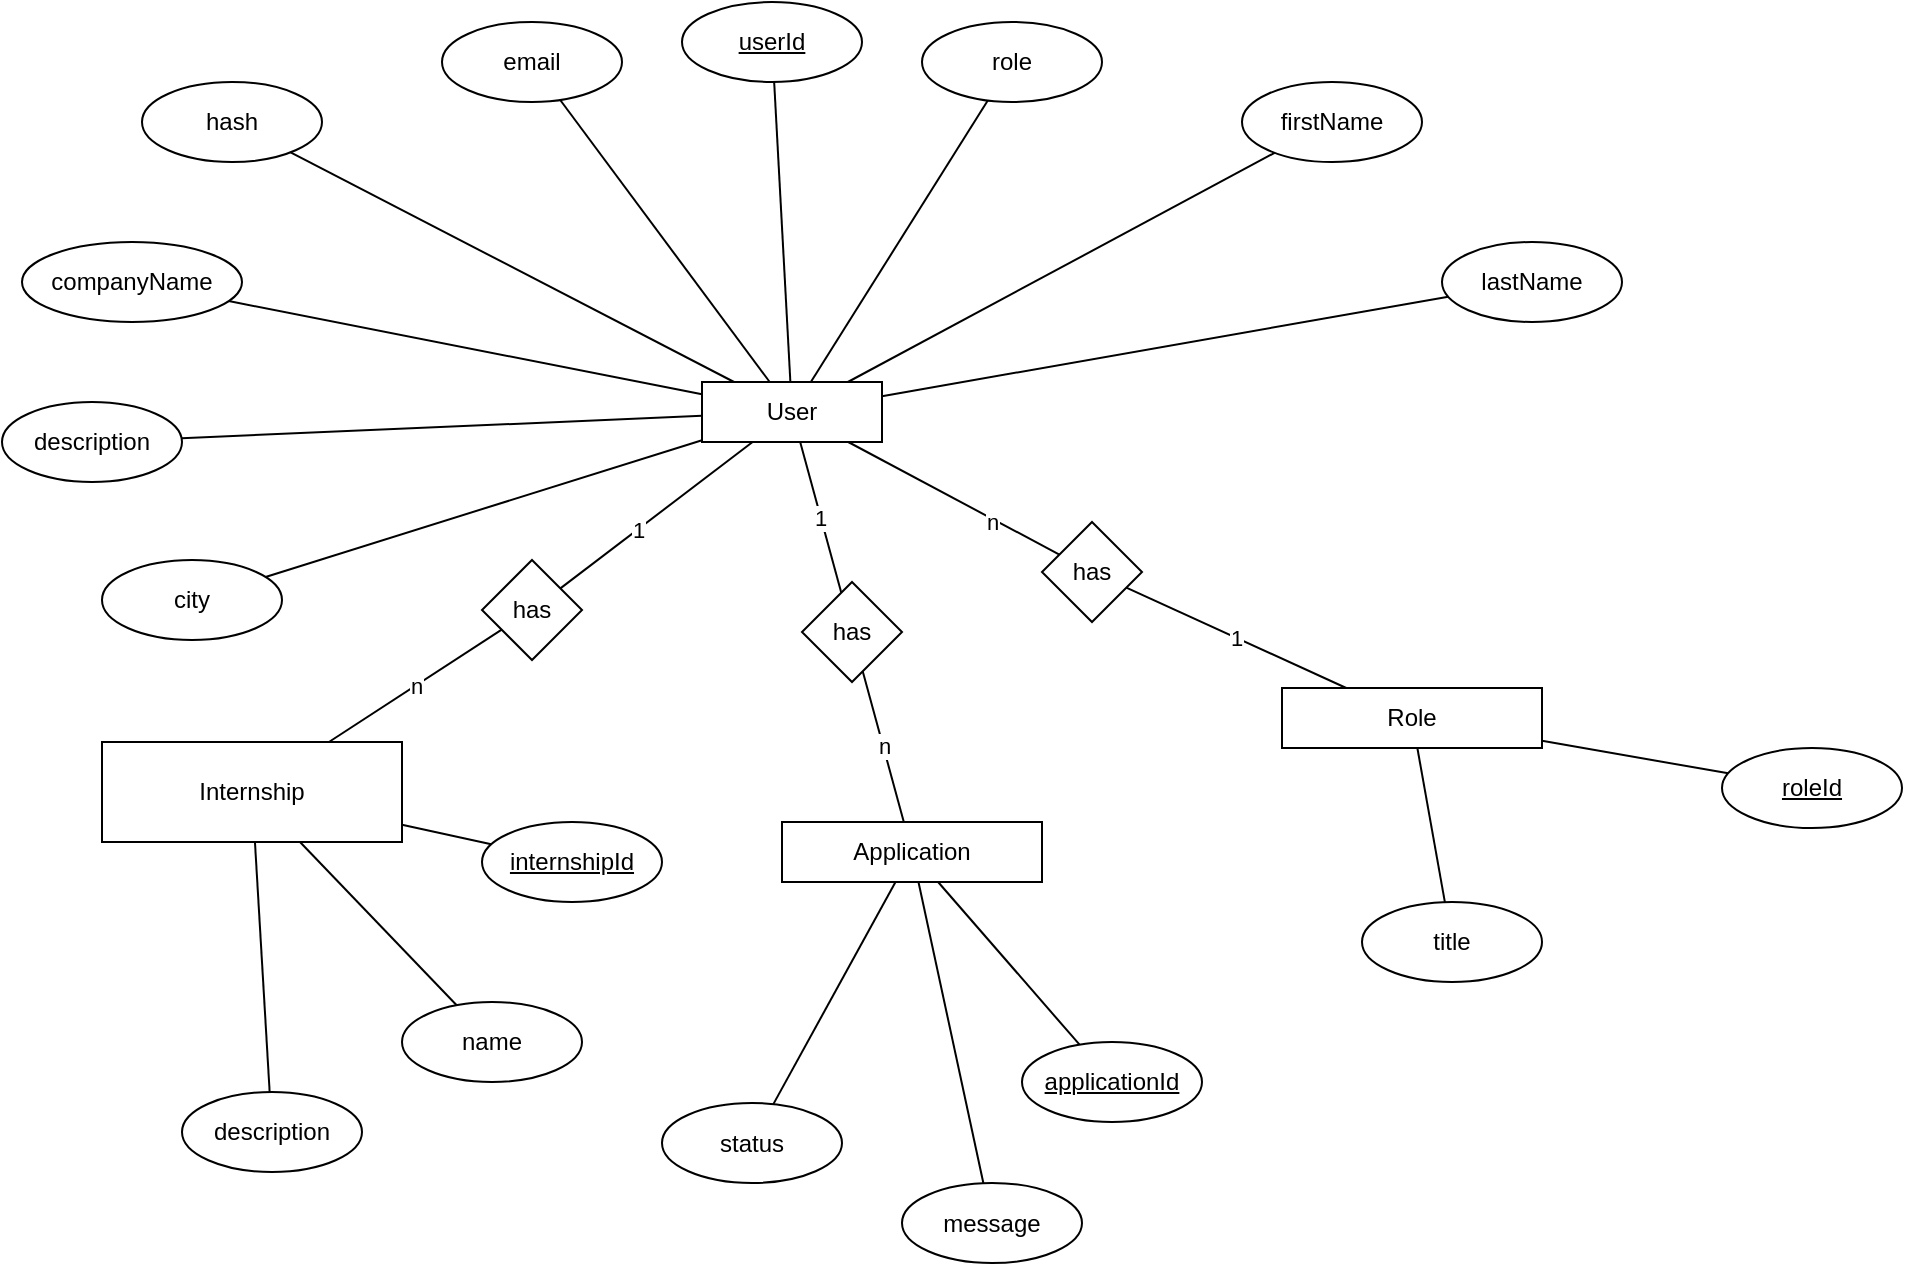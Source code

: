 <mxfile>
    <diagram id="GENBxbZcpImJA3l6xQ5m" name="Page-1">
        <mxGraphModel dx="107" dy="68" grid="1" gridSize="10" guides="1" tooltips="1" connect="1" arrows="1" fold="1" page="1" pageScale="1" pageWidth="1169" pageHeight="827" math="0" shadow="0">
            <root>
                <mxCell id="0"/>
                <mxCell id="1" parent="0"/>
                <mxCell id="2" style="edgeStyle=none;html=1;endArrow=none;endFill=0;" edge="1" parent="1" source="8" target="11">
                    <mxGeometry relative="1" as="geometry"/>
                </mxCell>
                <mxCell id="3" style="edgeStyle=none;html=1;endArrow=none;endFill=0;" edge="1" parent="1" source="8" target="10">
                    <mxGeometry relative="1" as="geometry"/>
                </mxCell>
                <mxCell id="4" style="edgeStyle=none;html=1;endArrow=none;endFill=0;" edge="1" parent="1" source="8" target="9">
                    <mxGeometry relative="1" as="geometry"/>
                </mxCell>
                <mxCell id="7" style="edgeStyle=none;html=1;endArrow=none;endFill=0;" edge="1" parent="1" source="8" target="51">
                    <mxGeometry relative="1" as="geometry"/>
                </mxCell>
                <mxCell id="59" style="edgeStyle=none;html=1;endArrow=none;endFill=0;" edge="1" parent="1" source="8" target="57">
                    <mxGeometry relative="1" as="geometry"/>
                </mxCell>
                <mxCell id="68" value="n" style="edgeLabel;html=1;align=center;verticalAlign=middle;resizable=0;points=[];" vertex="1" connectable="0" parent="59">
                    <mxGeometry x="0.367" y="-1" relative="1" as="geometry">
                        <mxPoint as="offset"/>
                    </mxGeometry>
                </mxCell>
                <mxCell id="8" value="User" style="rounded=0;whiteSpace=wrap;html=1;" vertex="1" parent="1">
                    <mxGeometry x="460" y="260" width="90" height="30" as="geometry"/>
                </mxCell>
                <mxCell id="9" value="hash" style="ellipse;whiteSpace=wrap;html=1;" vertex="1" parent="1">
                    <mxGeometry x="180" y="110" width="90" height="40" as="geometry"/>
                </mxCell>
                <mxCell id="10" value="email" style="ellipse;whiteSpace=wrap;html=1;" vertex="1" parent="1">
                    <mxGeometry x="330" y="80" width="90" height="40" as="geometry"/>
                </mxCell>
                <mxCell id="11" value="userId" style="ellipse;whiteSpace=wrap;html=1;fontStyle=4" vertex="1" parent="1">
                    <mxGeometry x="450" y="70" width="90" height="40" as="geometry"/>
                </mxCell>
                <mxCell id="13" style="edgeStyle=none;html=1;endArrow=none;endFill=0;" edge="1" parent="1" source="8" target="20">
                    <mxGeometry relative="1" as="geometry"/>
                </mxCell>
                <mxCell id="14" style="edgeStyle=none;html=1;endArrow=none;endFill=0;" edge="1" parent="1" source="8" target="19">
                    <mxGeometry relative="1" as="geometry">
                        <mxPoint x="210" y="427.719" as="sourcePoint"/>
                    </mxGeometry>
                </mxCell>
                <mxCell id="15" style="edgeStyle=none;html=1;endArrow=none;endFill=0;" edge="1" parent="1" source="8" target="30">
                    <mxGeometry relative="1" as="geometry">
                        <mxPoint x="230" y="430" as="sourcePoint"/>
                    </mxGeometry>
                </mxCell>
                <mxCell id="17" value="1" style="edgeStyle=none;html=1;endArrow=none;endFill=0;" edge="1" parent="1" source="8" target="40">
                    <mxGeometry x="0.2" relative="1" as="geometry">
                        <mxPoint x="390" y="380" as="sourcePoint"/>
                        <mxPoint as="offset"/>
                    </mxGeometry>
                </mxCell>
                <mxCell id="19" value="description" style="ellipse;whiteSpace=wrap;html=1;" vertex="1" parent="1">
                    <mxGeometry x="110" y="270" width="90" height="40" as="geometry"/>
                </mxCell>
                <mxCell id="20" value="companyName" style="ellipse;whiteSpace=wrap;html=1;" vertex="1" parent="1">
                    <mxGeometry x="120" y="190" width="110" height="40" as="geometry"/>
                </mxCell>
                <mxCell id="22" style="edgeStyle=none;html=1;endArrow=none;endFill=0;" edge="1" parent="1" source="8" target="29">
                    <mxGeometry relative="1" as="geometry"/>
                </mxCell>
                <mxCell id="24" style="edgeStyle=none;html=1;endArrow=none;endFill=0;" edge="1" parent="1" source="8" target="27">
                    <mxGeometry relative="1" as="geometry"/>
                </mxCell>
                <mxCell id="25" value="1" style="edgeStyle=none;html=1;endArrow=none;endFill=0;" edge="1" parent="1" source="8" target="42">
                    <mxGeometry relative="1" as="geometry">
                        <mxPoint x="722.312" y="420" as="sourcePoint"/>
                    </mxGeometry>
                </mxCell>
                <mxCell id="27" value="lastName" style="ellipse;whiteSpace=wrap;html=1;" vertex="1" parent="1">
                    <mxGeometry x="830" y="190" width="90" height="40" as="geometry"/>
                </mxCell>
                <mxCell id="29" value="firstName" style="ellipse;whiteSpace=wrap;html=1;" vertex="1" parent="1">
                    <mxGeometry x="730" y="110" width="90" height="40" as="geometry"/>
                </mxCell>
                <mxCell id="30" value="city" style="ellipse;whiteSpace=wrap;html=1;" vertex="1" parent="1">
                    <mxGeometry x="160" y="349" width="90" height="40" as="geometry"/>
                </mxCell>
                <mxCell id="35" style="edgeStyle=none;html=1;endArrow=none;endFill=0;" edge="1" parent="1" source="38" target="49">
                    <mxGeometry relative="1" as="geometry"/>
                </mxCell>
                <mxCell id="36" style="edgeStyle=none;html=1;endArrow=none;endFill=0;" edge="1" parent="1" source="38" target="48">
                    <mxGeometry relative="1" as="geometry"/>
                </mxCell>
                <mxCell id="37" style="edgeStyle=none;html=1;endArrow=none;endFill=0;" edge="1" parent="1" source="38" target="50">
                    <mxGeometry relative="1" as="geometry"/>
                </mxCell>
                <mxCell id="38" value="Internship" style="rounded=0;whiteSpace=wrap;html=1;" vertex="1" parent="1">
                    <mxGeometry x="160" y="440" width="150" height="50" as="geometry"/>
                </mxCell>
                <mxCell id="39" value="n" style="edgeStyle=none;html=1;endArrow=none;endFill=0;" edge="1" parent="1" source="40" target="38">
                    <mxGeometry relative="1" as="geometry"/>
                </mxCell>
                <mxCell id="40" value="has" style="rhombus;whiteSpace=wrap;html=1;" vertex="1" parent="1">
                    <mxGeometry x="350" y="349" width="50" height="50" as="geometry"/>
                </mxCell>
                <mxCell id="41" value="n" style="edgeStyle=none;html=1;endArrow=none;endFill=0;" edge="1" parent="1" source="42" target="45">
                    <mxGeometry relative="1" as="geometry"/>
                </mxCell>
                <mxCell id="42" value="has" style="rhombus;whiteSpace=wrap;html=1;" vertex="1" parent="1">
                    <mxGeometry x="510" y="360" width="50" height="50" as="geometry"/>
                </mxCell>
                <mxCell id="43" style="edgeStyle=none;html=1;endArrow=none;endFill=0;" edge="1" parent="1" source="45" target="46">
                    <mxGeometry relative="1" as="geometry"/>
                </mxCell>
                <mxCell id="44" style="edgeStyle=none;html=1;endArrow=none;endFill=0;" edge="1" parent="1" source="45" target="47">
                    <mxGeometry relative="1" as="geometry"/>
                </mxCell>
                <mxCell id="45" value="Application" style="rounded=0;whiteSpace=wrap;html=1;" vertex="1" parent="1">
                    <mxGeometry x="500" y="480" width="130" height="30" as="geometry"/>
                </mxCell>
                <mxCell id="46" value="applicationId" style="ellipse;whiteSpace=wrap;html=1;fontStyle=4" vertex="1" parent="1">
                    <mxGeometry x="620" y="590" width="90" height="40" as="geometry"/>
                </mxCell>
                <mxCell id="47" value="message" style="ellipse;whiteSpace=wrap;html=1;" vertex="1" parent="1">
                    <mxGeometry x="560" y="660.5" width="90" height="40" as="geometry"/>
                </mxCell>
                <mxCell id="48" value="name" style="ellipse;whiteSpace=wrap;html=1;" vertex="1" parent="1">
                    <mxGeometry x="310" y="570" width="90" height="40" as="geometry"/>
                </mxCell>
                <mxCell id="49" value="internshipId" style="ellipse;whiteSpace=wrap;html=1;fontStyle=4" vertex="1" parent="1">
                    <mxGeometry x="350" y="480" width="90" height="40" as="geometry"/>
                </mxCell>
                <mxCell id="50" value="description" style="ellipse;whiteSpace=wrap;html=1;" vertex="1" parent="1">
                    <mxGeometry x="200" y="615" width="90" height="40" as="geometry"/>
                </mxCell>
                <mxCell id="51" value="role" style="ellipse;whiteSpace=wrap;html=1;" vertex="1" parent="1">
                    <mxGeometry x="570" y="80" width="90" height="40" as="geometry"/>
                </mxCell>
                <mxCell id="52" value="status" style="ellipse;whiteSpace=wrap;html=1;" vertex="1" parent="1">
                    <mxGeometry x="440" y="620.5" width="90" height="40" as="geometry"/>
                </mxCell>
                <mxCell id="53" style="edgeStyle=none;html=1;endArrow=none;endFill=0;" edge="1" parent="1" source="45" target="52">
                    <mxGeometry relative="1" as="geometry">
                        <mxPoint x="729" y="599.13" as="sourcePoint"/>
                        <mxPoint x="784.577" y="611.212" as="targetPoint"/>
                    </mxGeometry>
                </mxCell>
                <mxCell id="67" value="1" style="edgeStyle=none;html=1;endArrow=none;endFill=0;" edge="1" parent="1" source="57" target="62">
                    <mxGeometry relative="1" as="geometry"/>
                </mxCell>
                <mxCell id="57" value="has" style="rhombus;whiteSpace=wrap;html=1;" vertex="1" parent="1">
                    <mxGeometry x="630" y="330" width="50" height="50" as="geometry"/>
                </mxCell>
                <mxCell id="60" style="edgeStyle=none;html=1;endArrow=none;endFill=0;" edge="1" parent="1" source="62" target="63">
                    <mxGeometry relative="1" as="geometry"/>
                </mxCell>
                <mxCell id="61" style="edgeStyle=none;html=1;endArrow=none;endFill=0;" edge="1" parent="1" source="62" target="64">
                    <mxGeometry relative="1" as="geometry"/>
                </mxCell>
                <mxCell id="62" value="Role" style="rounded=0;whiteSpace=wrap;html=1;" vertex="1" parent="1">
                    <mxGeometry x="750" y="413" width="130" height="30" as="geometry"/>
                </mxCell>
                <mxCell id="63" value="roleId" style="ellipse;whiteSpace=wrap;html=1;fontStyle=4" vertex="1" parent="1">
                    <mxGeometry x="970" y="443" width="90" height="40" as="geometry"/>
                </mxCell>
                <mxCell id="64" value="title" style="ellipse;whiteSpace=wrap;html=1;" vertex="1" parent="1">
                    <mxGeometry x="790" y="520" width="90" height="40" as="geometry"/>
                </mxCell>
            </root>
        </mxGraphModel>
    </diagram>
</mxfile>